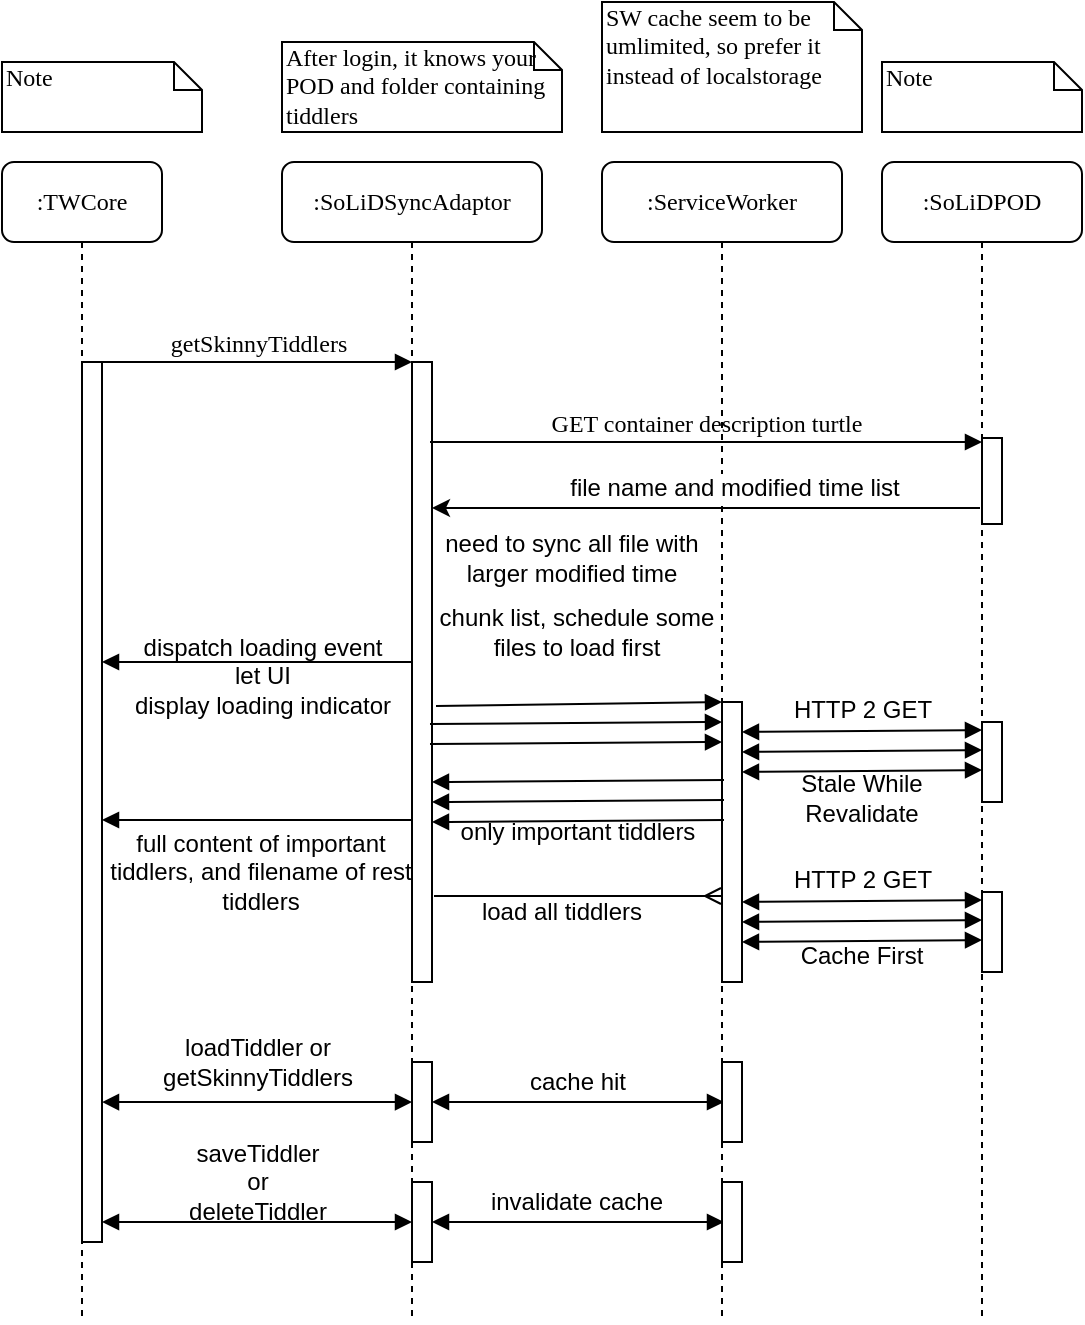 <mxfile version="10.7.7" type="device"><diagram name="Page-1" id="13e1069c-82ec-6db2-03f1-153e76fe0fe0"><mxGraphModel dx="918" dy="547" grid="1" gridSize="10" guides="1" tooltips="1" connect="1" arrows="1" fold="1" page="1" pageScale="1" pageWidth="1100" pageHeight="850" background="#ffffff" math="0" shadow="0"><root><mxCell id="0"/><mxCell id="1" parent="0"/><mxCell id="7baba1c4bc27f4b0-2" value="&lt;div&gt;:SoLiDSyncAdaptor&lt;/div&gt;" style="shape=umlLifeline;perimeter=lifelinePerimeter;whiteSpace=wrap;html=1;container=1;collapsible=0;recursiveResize=0;outlineConnect=0;rounded=1;shadow=0;comic=0;labelBackgroundColor=none;strokeColor=#000000;strokeWidth=1;fillColor=#FFFFFF;fontFamily=Verdana;fontSize=12;fontColor=#000000;align=center;" parent="1" vertex="1"><mxGeometry x="240" y="195" width="130" height="580" as="geometry"/></mxCell><mxCell id="7baba1c4bc27f4b0-10" value="" style="html=1;points=[];perimeter=orthogonalPerimeter;rounded=0;shadow=0;comic=0;labelBackgroundColor=none;strokeColor=#000000;strokeWidth=1;fillColor=#FFFFFF;fontFamily=Verdana;fontSize=12;fontColor=#000000;align=center;" parent="7baba1c4bc27f4b0-2" vertex="1"><mxGeometry x="65" y="100" width="10" height="310" as="geometry"/></mxCell><mxCell id="AN3F-PushZLbZnGn8WKo-5" value="chunk list, schedule some files to load first" style="text;html=1;strokeColor=none;fillColor=none;align=center;verticalAlign=middle;whiteSpace=wrap;rounded=0;" vertex="1" parent="7baba1c4bc27f4b0-2"><mxGeometry x="75" y="220" width="145" height="30" as="geometry"/></mxCell><mxCell id="AN3F-PushZLbZnGn8WKo-23" value="only important tiddlers" style="text;html=1;strokeColor=none;fillColor=none;align=center;verticalAlign=middle;whiteSpace=wrap;rounded=0;" vertex="1" parent="7baba1c4bc27f4b0-2"><mxGeometry x="88" y="325" width="120" height="20" as="geometry"/></mxCell><mxCell id="7baba1c4bc27f4b0-3" value=":ServiceWorker" style="shape=umlLifeline;perimeter=lifelinePerimeter;whiteSpace=wrap;html=1;container=1;collapsible=0;recursiveResize=0;outlineConnect=0;rounded=1;shadow=0;comic=0;labelBackgroundColor=none;strokeColor=#000000;strokeWidth=1;fillColor=#FFFFFF;fontFamily=Verdana;fontSize=12;fontColor=#000000;align=center;" parent="1" vertex="1"><mxGeometry x="400" y="195" width="120" height="580" as="geometry"/></mxCell><mxCell id="7baba1c4bc27f4b0-4" value="&lt;div&gt;:SoLiDPOD&lt;/div&gt;" style="shape=umlLifeline;perimeter=lifelinePerimeter;whiteSpace=wrap;html=1;container=1;collapsible=0;recursiveResize=0;outlineConnect=0;rounded=1;shadow=0;comic=0;labelBackgroundColor=none;strokeColor=#000000;strokeWidth=1;fillColor=#FFFFFF;fontFamily=Verdana;fontSize=12;fontColor=#000000;align=center;" parent="1" vertex="1"><mxGeometry x="540" y="195" width="100" height="580" as="geometry"/></mxCell><mxCell id="7baba1c4bc27f4b0-34" value="" style="html=1;points=[];perimeter=orthogonalPerimeter;rounded=0;shadow=0;comic=0;labelBackgroundColor=none;strokeColor=#000000;strokeWidth=1;fillColor=#FFFFFF;fontFamily=Verdana;fontSize=12;fontColor=#000000;align=center;" parent="7baba1c4bc27f4b0-4" vertex="1"><mxGeometry x="50" y="138" width="10" height="43" as="geometry"/></mxCell><mxCell id="7baba1c4bc27f4b0-8" value=":TWCore" style="shape=umlLifeline;perimeter=lifelinePerimeter;whiteSpace=wrap;html=1;container=1;collapsible=0;recursiveResize=0;outlineConnect=0;rounded=1;shadow=0;comic=0;labelBackgroundColor=none;strokeColor=#000000;strokeWidth=1;fillColor=#FFFFFF;fontFamily=Verdana;fontSize=12;fontColor=#000000;align=center;" parent="1" vertex="1"><mxGeometry x="100" y="195" width="80" height="580" as="geometry"/></mxCell><mxCell id="7baba1c4bc27f4b0-9" value="" style="html=1;points=[];perimeter=orthogonalPerimeter;rounded=0;shadow=0;comic=0;labelBackgroundColor=none;strokeColor=#000000;strokeWidth=1;fillColor=#FFFFFF;fontFamily=Verdana;fontSize=12;fontColor=#000000;align=center;" parent="7baba1c4bc27f4b0-8" vertex="1"><mxGeometry x="40" y="100" width="10" height="440" as="geometry"/></mxCell><mxCell id="7baba1c4bc27f4b0-17" value="GET container description turtle" style="html=1;verticalAlign=bottom;endArrow=block;labelBackgroundColor=none;fontFamily=Verdana;fontSize=12;edgeStyle=elbowEdgeStyle;elbow=vertical;" parent="1" target="7baba1c4bc27f4b0-34" edge="1"><mxGeometry relative="1" as="geometry"><mxPoint x="314" y="335" as="sourcePoint"/><Array as="points"><mxPoint x="460" y="335"/></Array><mxPoint x="505" y="435" as="targetPoint"/></mxGeometry></mxCell><mxCell id="7baba1c4bc27f4b0-22" value="" style="html=1;points=[];perimeter=orthogonalPerimeter;rounded=0;shadow=0;comic=0;labelBackgroundColor=none;strokeColor=#000000;strokeWidth=1;fillColor=#FFFFFF;fontFamily=Verdana;fontSize=12;fontColor=#000000;align=center;" parent="1" vertex="1"><mxGeometry x="460" y="465" width="10" height="140" as="geometry"/></mxCell><mxCell id="7baba1c4bc27f4b0-23" value="" style="html=1;verticalAlign=bottom;endArrow=block;entryX=0;entryY=0;labelBackgroundColor=none;fontFamily=Verdana;fontSize=12;exitX=1.2;exitY=0.555;exitDx=0;exitDy=0;exitPerimeter=0;" parent="1" source="7baba1c4bc27f4b0-10" target="7baba1c4bc27f4b0-22" edge="1"><mxGeometry relative="1" as="geometry"><mxPoint x="510" y="535" as="sourcePoint"/></mxGeometry></mxCell><mxCell id="AN3F-PushZLbZnGn8WKo-37" style="edgeStyle=orthogonalEdgeStyle;rounded=0;orthogonalLoop=1;jettySize=auto;html=1;entryX=1;entryY=0.841;entryDx=0;entryDy=0;entryPerimeter=0;startArrow=block;startFill=1;endArrow=block;endFill=1;" edge="1" parent="1" source="7baba1c4bc27f4b0-28" target="7baba1c4bc27f4b0-9"><mxGeometry relative="1" as="geometry"/></mxCell><mxCell id="AN3F-PushZLbZnGn8WKo-38" style="edgeStyle=orthogonalEdgeStyle;rounded=0;orthogonalLoop=1;jettySize=auto;html=1;entryX=0.1;entryY=0.5;entryDx=0;entryDy=0;entryPerimeter=0;startArrow=block;startFill=1;endArrow=block;endFill=1;" edge="1" parent="1" source="7baba1c4bc27f4b0-28" target="AN3F-PushZLbZnGn8WKo-35"><mxGeometry relative="1" as="geometry"/></mxCell><mxCell id="7baba1c4bc27f4b0-28" value="" style="html=1;points=[];perimeter=orthogonalPerimeter;rounded=0;shadow=0;comic=0;labelBackgroundColor=none;strokeColor=#000000;strokeWidth=1;fillColor=#FFFFFF;fontFamily=Verdana;fontSize=12;fontColor=#000000;align=center;" parent="1" vertex="1"><mxGeometry x="305" y="645" width="10" height="40" as="geometry"/></mxCell><mxCell id="7baba1c4bc27f4b0-11" value="&lt;div&gt;&lt;div&gt;&lt;span&gt;getSkinnyTiddlers&lt;/span&gt;&lt;/div&gt;&lt;/div&gt;" style="html=1;verticalAlign=bottom;endArrow=block;entryX=0;entryY=0;labelBackgroundColor=none;fontFamily=Verdana;fontSize=12;edgeStyle=elbowEdgeStyle;elbow=vertical;" parent="1" source="7baba1c4bc27f4b0-9" target="7baba1c4bc27f4b0-10" edge="1"><mxGeometry relative="1" as="geometry"><mxPoint x="220" y="305" as="sourcePoint"/></mxGeometry></mxCell><mxCell id="7baba1c4bc27f4b0-37" value="" style="html=1;points=[];perimeter=orthogonalPerimeter;rounded=0;shadow=0;comic=0;labelBackgroundColor=none;strokeColor=#000000;strokeWidth=1;fillColor=#FFFFFF;fontFamily=Verdana;fontSize=12;fontColor=#000000;align=center;" parent="1" vertex="1"><mxGeometry x="590" y="475" width="10" height="40" as="geometry"/></mxCell><mxCell id="7baba1c4bc27f4b0-40" value="Note" style="shape=note;whiteSpace=wrap;html=1;size=14;verticalAlign=top;align=left;spacingTop=-6;rounded=0;shadow=0;comic=0;labelBackgroundColor=none;strokeColor=#000000;strokeWidth=1;fillColor=#FFFFFF;fontFamily=Verdana;fontSize=12;fontColor=#000000;" parent="1" vertex="1"><mxGeometry x="100" y="145" width="100" height="35" as="geometry"/></mxCell><mxCell id="7baba1c4bc27f4b0-41" value="After login, it knows your POD and folder containing tiddlers" style="shape=note;whiteSpace=wrap;html=1;size=14;verticalAlign=top;align=left;spacingTop=-6;rounded=0;shadow=0;comic=0;labelBackgroundColor=none;strokeColor=#000000;strokeWidth=1;fillColor=#FFFFFF;fontFamily=Verdana;fontSize=12;fontColor=#000000;" parent="1" vertex="1"><mxGeometry x="240" y="135" width="140" height="45" as="geometry"/></mxCell><mxCell id="7baba1c4bc27f4b0-42" value="SW cache seem to be umlimited, so prefer it instead of localstorage" style="shape=note;whiteSpace=wrap;html=1;size=14;verticalAlign=top;align=left;spacingTop=-6;rounded=0;shadow=0;comic=0;labelBackgroundColor=none;strokeColor=#000000;strokeWidth=1;fillColor=#FFFFFF;fontFamily=Verdana;fontSize=12;fontColor=#000000;" parent="1" vertex="1"><mxGeometry x="400" y="115" width="130" height="65" as="geometry"/></mxCell><mxCell id="7baba1c4bc27f4b0-43" value="Note" style="shape=note;whiteSpace=wrap;html=1;size=14;verticalAlign=top;align=left;spacingTop=-6;rounded=0;shadow=0;comic=0;labelBackgroundColor=none;strokeColor=#000000;strokeWidth=1;fillColor=#FFFFFF;fontFamily=Verdana;fontSize=12;fontColor=#000000;" parent="1" vertex="1"><mxGeometry x="540" y="145" width="100" height="35" as="geometry"/></mxCell><mxCell id="AN3F-PushZLbZnGn8WKo-2" value="" style="edgeStyle=orthogonalEdgeStyle;rounded=0;orthogonalLoop=1;jettySize=auto;html=1;exitX=-0.1;exitY=0.814;exitDx=0;exitDy=0;exitPerimeter=0;" edge="1" parent="1" source="7baba1c4bc27f4b0-34"><mxGeometry relative="1" as="geometry"><mxPoint x="315" y="368" as="targetPoint"/><Array as="points"><mxPoint x="315" y="368"/></Array></mxGeometry></mxCell><mxCell id="AN3F-PushZLbZnGn8WKo-3" value="file name and modified time list" style="text;html=1;resizable=0;points=[];align=center;verticalAlign=middle;labelBackgroundColor=#ffffff;" vertex="1" connectable="0" parent="AN3F-PushZLbZnGn8WKo-2"><mxGeometry x="0.469" y="1" relative="1" as="geometry"><mxPoint x="78" y="-11" as="offset"/></mxGeometry></mxCell><mxCell id="AN3F-PushZLbZnGn8WKo-22" style="edgeStyle=orthogonalEdgeStyle;rounded=0;orthogonalLoop=1;jettySize=auto;html=1;entryX=0;entryY=0.996;entryDx=0;entryDy=0;entryPerimeter=0;startArrow=block;startFill=1;endArrow=none;endFill=0;" edge="1" parent="1" source="7baba1c4bc27f4b0-9" target="7baba1c4bc27f4b0-10"><mxGeometry relative="1" as="geometry"><mxPoint x="155" y="524" as="sourcePoint"/><Array as="points"><mxPoint x="260" y="524"/><mxPoint x="260" y="524"/></Array></mxGeometry></mxCell><mxCell id="AN3F-PushZLbZnGn8WKo-4" value="need to sync all file with larger modified time" style="text;html=1;strokeColor=none;fillColor=none;align=center;verticalAlign=middle;whiteSpace=wrap;rounded=0;" vertex="1" parent="1"><mxGeometry x="310" y="382.5" width="150" height="20" as="geometry"/></mxCell><mxCell id="AN3F-PushZLbZnGn8WKo-6" value="" style="html=1;verticalAlign=bottom;endArrow=block;entryX=0;entryY=0;labelBackgroundColor=none;fontFamily=Verdana;fontSize=12;exitX=0.9;exitY=0.743;exitDx=0;exitDy=0;exitPerimeter=0;" edge="1" parent="1"><mxGeometry relative="1" as="geometry"><mxPoint x="314" y="476" as="sourcePoint"/><mxPoint x="460" y="475" as="targetPoint"/></mxGeometry></mxCell><mxCell id="AN3F-PushZLbZnGn8WKo-7" value="" style="html=1;verticalAlign=bottom;endArrow=block;entryX=0;entryY=0;labelBackgroundColor=none;fontFamily=Verdana;fontSize=12;exitX=0.9;exitY=0.743;exitDx=0;exitDy=0;exitPerimeter=0;" edge="1" parent="1"><mxGeometry relative="1" as="geometry"><mxPoint x="314" y="486" as="sourcePoint"/><mxPoint x="460" y="485" as="targetPoint"/></mxGeometry></mxCell><mxCell id="AN3F-PushZLbZnGn8WKo-8" value="" style="html=1;verticalAlign=bottom;endArrow=block;labelBackgroundColor=none;fontFamily=Verdana;fontSize=12;exitX=0.9;exitY=0.743;exitDx=0;exitDy=0;exitPerimeter=0;startArrow=block;startFill=1;" edge="1" parent="1"><mxGeometry relative="1" as="geometry"><mxPoint x="470" y="480" as="sourcePoint"/><mxPoint x="590" y="479" as="targetPoint"/></mxGeometry></mxCell><mxCell id="AN3F-PushZLbZnGn8WKo-11" value="HTTP 2 GET" style="text;html=1;resizable=0;points=[];align=center;verticalAlign=middle;labelBackgroundColor=#ffffff;" vertex="1" connectable="0" parent="AN3F-PushZLbZnGn8WKo-8"><mxGeometry x="-0.316" y="3" relative="1" as="geometry"><mxPoint x="19" y="-7.5" as="offset"/></mxGeometry></mxCell><mxCell id="AN3F-PushZLbZnGn8WKo-9" value="" style="html=1;verticalAlign=bottom;endArrow=block;labelBackgroundColor=none;fontFamily=Verdana;fontSize=12;exitX=0.9;exitY=0.743;exitDx=0;exitDy=0;exitPerimeter=0;startArrow=block;startFill=1;" edge="1" parent="1"><mxGeometry relative="1" as="geometry"><mxPoint x="470" y="490" as="sourcePoint"/><mxPoint x="590" y="489" as="targetPoint"/></mxGeometry></mxCell><mxCell id="AN3F-PushZLbZnGn8WKo-10" value="" style="html=1;verticalAlign=bottom;endArrow=block;labelBackgroundColor=none;fontFamily=Verdana;fontSize=12;exitX=0.9;exitY=0.743;exitDx=0;exitDy=0;exitPerimeter=0;startArrow=block;startFill=1;" edge="1" parent="1"><mxGeometry relative="1" as="geometry"><mxPoint x="470" y="500" as="sourcePoint"/><mxPoint x="590" y="499" as="targetPoint"/></mxGeometry></mxCell><mxCell id="AN3F-PushZLbZnGn8WKo-15" value="" style="html=1;verticalAlign=bottom;endArrow=none;entryX=0;entryY=0;labelBackgroundColor=none;fontFamily=Verdana;fontSize=12;exitX=0.9;exitY=0.743;exitDx=0;exitDy=0;exitPerimeter=0;startArrow=block;startFill=1;endFill=0;" edge="1" parent="1"><mxGeometry relative="1" as="geometry"><mxPoint x="315" y="505" as="sourcePoint"/><mxPoint x="461" y="504" as="targetPoint"/></mxGeometry></mxCell><mxCell id="AN3F-PushZLbZnGn8WKo-16" value="" style="html=1;verticalAlign=bottom;endArrow=none;entryX=0;entryY=0;labelBackgroundColor=none;fontFamily=Verdana;fontSize=12;exitX=0.9;exitY=0.743;exitDx=0;exitDy=0;exitPerimeter=0;startArrow=block;startFill=1;endFill=0;" edge="1" parent="1"><mxGeometry relative="1" as="geometry"><mxPoint x="315" y="515" as="sourcePoint"/><mxPoint x="461" y="514" as="targetPoint"/></mxGeometry></mxCell><mxCell id="AN3F-PushZLbZnGn8WKo-17" value="" style="html=1;verticalAlign=bottom;endArrow=none;entryX=0;entryY=0;labelBackgroundColor=none;fontFamily=Verdana;fontSize=12;exitX=0.9;exitY=0.743;exitDx=0;exitDy=0;exitPerimeter=0;startArrow=block;startFill=1;endFill=0;" edge="1" parent="1"><mxGeometry relative="1" as="geometry"><mxPoint x="315" y="525" as="sourcePoint"/><mxPoint x="461" y="524" as="targetPoint"/></mxGeometry></mxCell><mxCell id="AN3F-PushZLbZnGn8WKo-18" value="full content of important tiddlers, and filename of rest tiddlers" style="text;html=1;strokeColor=none;fillColor=none;align=center;verticalAlign=middle;whiteSpace=wrap;rounded=0;" vertex="1" parent="1"><mxGeometry x="152" y="540" width="155" height="20" as="geometry"/></mxCell><mxCell id="AN3F-PushZLbZnGn8WKo-25" style="edgeStyle=orthogonalEdgeStyle;rounded=0;orthogonalLoop=1;jettySize=auto;html=1;startArrow=block;startFill=1;endArrow=none;endFill=0;" edge="1" parent="1" source="7baba1c4bc27f4b0-9" target="7baba1c4bc27f4b0-2"><mxGeometry relative="1" as="geometry"><Array as="points"><mxPoint x="180" y="445"/><mxPoint x="180" y="445"/></Array></mxGeometry></mxCell><mxCell id="AN3F-PushZLbZnGn8WKo-26" value="&lt;div&gt;dispatch loading event&lt;/div&gt;&lt;div&gt;let UI&lt;/div&gt;&lt;div&gt;display loading indicator&lt;br&gt;&lt;/div&gt;" style="text;html=1;resizable=0;points=[];align=center;verticalAlign=middle;labelBackgroundColor=none;" vertex="1" connectable="0" parent="AN3F-PushZLbZnGn8WKo-25"><mxGeometry x="-0.016" y="1" relative="1" as="geometry"><mxPoint x="3.5" y="8" as="offset"/></mxGeometry></mxCell><mxCell id="AN3F-PushZLbZnGn8WKo-27" value="" style="html=1;verticalAlign=bottom;endArrow=ERmany;labelBackgroundColor=none;fontFamily=Verdana;fontSize=12;exitX=1.2;exitY=0.555;exitDx=0;exitDy=0;exitPerimeter=0;endFill=0;" edge="1" parent="1" target="7baba1c4bc27f4b0-3"><mxGeometry relative="1" as="geometry"><mxPoint x="316" y="562" as="sourcePoint"/><mxPoint x="459" y="560" as="targetPoint"/></mxGeometry></mxCell><mxCell id="AN3F-PushZLbZnGn8WKo-28" value="" style="html=1;points=[];perimeter=orthogonalPerimeter;rounded=0;shadow=0;comic=0;labelBackgroundColor=none;strokeColor=#000000;strokeWidth=1;fillColor=#FFFFFF;fontFamily=Verdana;fontSize=12;fontColor=#000000;align=center;" vertex="1" parent="1"><mxGeometry x="590" y="560" width="10" height="40" as="geometry"/></mxCell><mxCell id="AN3F-PushZLbZnGn8WKo-29" value="" style="html=1;verticalAlign=bottom;endArrow=block;labelBackgroundColor=none;fontFamily=Verdana;fontSize=12;exitX=0.9;exitY=0.743;exitDx=0;exitDy=0;exitPerimeter=0;startArrow=block;startFill=1;" edge="1" parent="1"><mxGeometry relative="1" as="geometry"><mxPoint x="470" y="565" as="sourcePoint"/><mxPoint x="590" y="564" as="targetPoint"/></mxGeometry></mxCell><mxCell id="AN3F-PushZLbZnGn8WKo-30" value="HTTP 2 GET" style="text;html=1;resizable=0;points=[];align=center;verticalAlign=middle;labelBackgroundColor=#ffffff;" vertex="1" connectable="0" parent="AN3F-PushZLbZnGn8WKo-29"><mxGeometry x="-0.316" y="3" relative="1" as="geometry"><mxPoint x="19" y="-7.5" as="offset"/></mxGeometry></mxCell><mxCell id="AN3F-PushZLbZnGn8WKo-31" value="" style="html=1;verticalAlign=bottom;endArrow=block;labelBackgroundColor=none;fontFamily=Verdana;fontSize=12;exitX=0.9;exitY=0.743;exitDx=0;exitDy=0;exitPerimeter=0;startArrow=block;startFill=1;" edge="1" parent="1"><mxGeometry relative="1" as="geometry"><mxPoint x="470" y="575" as="sourcePoint"/><mxPoint x="590" y="574" as="targetPoint"/></mxGeometry></mxCell><mxCell id="AN3F-PushZLbZnGn8WKo-32" value="" style="html=1;verticalAlign=bottom;endArrow=block;labelBackgroundColor=none;fontFamily=Verdana;fontSize=12;exitX=0.9;exitY=0.743;exitDx=0;exitDy=0;exitPerimeter=0;startArrow=block;startFill=1;" edge="1" parent="1"><mxGeometry relative="1" as="geometry"><mxPoint x="470" y="585" as="sourcePoint"/><mxPoint x="590" y="584" as="targetPoint"/></mxGeometry></mxCell><mxCell id="AN3F-PushZLbZnGn8WKo-34" value="load all tiddlers" style="text;html=1;strokeColor=none;fillColor=none;align=center;verticalAlign=middle;whiteSpace=wrap;rounded=0;labelBackgroundColor=none;" vertex="1" parent="1"><mxGeometry x="334" y="560" width="92" height="20" as="geometry"/></mxCell><mxCell id="AN3F-PushZLbZnGn8WKo-35" value="" style="html=1;points=[];perimeter=orthogonalPerimeter;rounded=0;shadow=0;comic=0;labelBackgroundColor=none;strokeColor=#000000;strokeWidth=1;fillColor=#FFFFFF;fontFamily=Verdana;fontSize=12;fontColor=#000000;align=center;" vertex="1" parent="1"><mxGeometry x="460" y="645" width="10" height="40" as="geometry"/></mxCell><mxCell id="AN3F-PushZLbZnGn8WKo-39" value="Stale While Revalidate" style="text;html=1;strokeColor=none;fillColor=none;align=center;verticalAlign=middle;whiteSpace=wrap;rounded=0;labelBackgroundColor=none;" vertex="1" parent="1"><mxGeometry x="485" y="503" width="90" height="20" as="geometry"/></mxCell><mxCell id="AN3F-PushZLbZnGn8WKo-40" value="Cache First" style="text;html=1;strokeColor=none;fillColor=none;align=center;verticalAlign=middle;whiteSpace=wrap;rounded=0;labelBackgroundColor=none;" vertex="1" parent="1"><mxGeometry x="495" y="582" width="70" height="20" as="geometry"/></mxCell><mxCell id="AN3F-PushZLbZnGn8WKo-41" value="&lt;div&gt;&lt;div&gt;&lt;span&gt;loadTiddler or &lt;/span&gt;&lt;br&gt;&lt;div&gt;&lt;div&gt;&lt;span&gt;getSkinnyTiddlers&lt;/span&gt;&lt;/div&gt;&lt;/div&gt;&lt;/div&gt;&lt;/div&gt;" style="text;html=1;strokeColor=none;fillColor=none;align=center;verticalAlign=middle;whiteSpace=wrap;rounded=0;labelBackgroundColor=none;" vertex="1" parent="1"><mxGeometry x="192.5" y="635" width="70" height="20" as="geometry"/></mxCell><mxCell id="AN3F-PushZLbZnGn8WKo-42" value="cache hit" style="text;html=1;strokeColor=none;fillColor=none;align=center;verticalAlign=middle;whiteSpace=wrap;rounded=0;labelBackgroundColor=none;" vertex="1" parent="1"><mxGeometry x="357.5" y="645" width="60" height="20" as="geometry"/></mxCell><mxCell id="AN3F-PushZLbZnGn8WKo-43" style="edgeStyle=orthogonalEdgeStyle;rounded=0;orthogonalLoop=1;jettySize=auto;html=1;entryX=1;entryY=0.841;entryDx=0;entryDy=0;entryPerimeter=0;startArrow=block;startFill=1;endArrow=block;endFill=1;" edge="1" parent="1" source="AN3F-PushZLbZnGn8WKo-45"><mxGeometry relative="1" as="geometry"><mxPoint x="150" y="725" as="targetPoint"/></mxGeometry></mxCell><mxCell id="AN3F-PushZLbZnGn8WKo-44" style="edgeStyle=orthogonalEdgeStyle;rounded=0;orthogonalLoop=1;jettySize=auto;html=1;entryX=0.1;entryY=0.5;entryDx=0;entryDy=0;entryPerimeter=0;startArrow=block;startFill=1;endArrow=block;endFill=1;" edge="1" parent="1" source="AN3F-PushZLbZnGn8WKo-45" target="AN3F-PushZLbZnGn8WKo-46"><mxGeometry relative="1" as="geometry"/></mxCell><mxCell id="AN3F-PushZLbZnGn8WKo-45" value="" style="html=1;points=[];perimeter=orthogonalPerimeter;rounded=0;shadow=0;comic=0;labelBackgroundColor=none;strokeColor=#000000;strokeWidth=1;fillColor=#FFFFFF;fontFamily=Verdana;fontSize=12;fontColor=#000000;align=center;" vertex="1" parent="1"><mxGeometry x="305" y="705" width="10" height="40" as="geometry"/></mxCell><mxCell id="AN3F-PushZLbZnGn8WKo-46" value="" style="html=1;points=[];perimeter=orthogonalPerimeter;rounded=0;shadow=0;comic=0;labelBackgroundColor=none;strokeColor=#000000;strokeWidth=1;fillColor=#FFFFFF;fontFamily=Verdana;fontSize=12;fontColor=#000000;align=center;" vertex="1" parent="1"><mxGeometry x="460" y="705" width="10" height="40" as="geometry"/></mxCell><mxCell id="AN3F-PushZLbZnGn8WKo-47" value="&lt;div&gt;&lt;div&gt;&lt;span&gt;saveTiddler or &lt;/span&gt;&lt;br&gt;&lt;div&gt;&lt;div&gt;&lt;span&gt;deleteTiddler&lt;/span&gt;&lt;/div&gt;&lt;/div&gt;&lt;/div&gt;&lt;/div&gt;" style="text;html=1;strokeColor=none;fillColor=none;align=center;verticalAlign=middle;whiteSpace=wrap;rounded=0;labelBackgroundColor=none;" vertex="1" parent="1"><mxGeometry x="192.5" y="695" width="70" height="20" as="geometry"/></mxCell><mxCell id="AN3F-PushZLbZnGn8WKo-48" value="invalidate cache" style="text;html=1;strokeColor=none;fillColor=none;align=center;verticalAlign=middle;whiteSpace=wrap;rounded=0;labelBackgroundColor=none;" vertex="1" parent="1"><mxGeometry x="331" y="705" width="113" height="20" as="geometry"/></mxCell></root></mxGraphModel></diagram></mxfile>